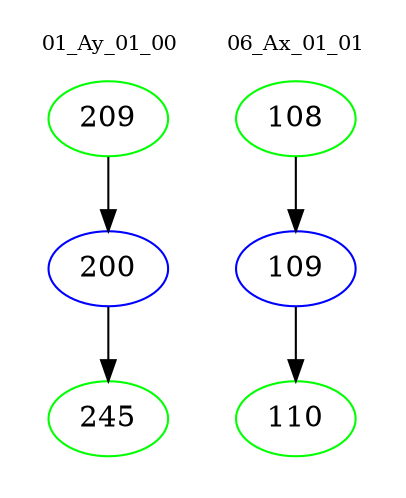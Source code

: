 digraph{
subgraph cluster_0 {
color = white
label = "01_Ay_01_00";
fontsize=10;
T0_209 [label="209", color="green"]
T0_209 -> T0_200 [color="black"]
T0_200 [label="200", color="blue"]
T0_200 -> T0_245 [color="black"]
T0_245 [label="245", color="green"]
}
subgraph cluster_1 {
color = white
label = "06_Ax_01_01";
fontsize=10;
T1_108 [label="108", color="green"]
T1_108 -> T1_109 [color="black"]
T1_109 [label="109", color="blue"]
T1_109 -> T1_110 [color="black"]
T1_110 [label="110", color="green"]
}
}
